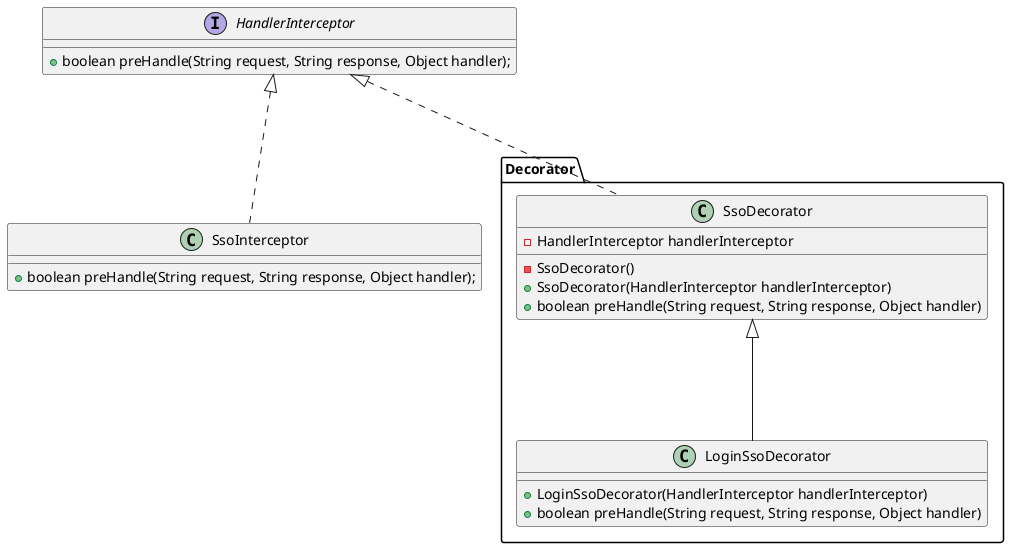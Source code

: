 @startuml
'https://plantuml.com/class-diagram

interface HandlerInterceptor {
    + boolean preHandle(String request, String response, Object handler);
}

' 原有的SSO拦截逻辑
class SsoInterceptor {
    + boolean preHandle(String request, String response, Object handler);
}
SsoInterceptor -up..|> HandlerInterceptor

package Decorator {
    class SsoDecorator {
        - HandlerInterceptor handlerInterceptor
        - SsoDecorator()
        + SsoDecorator(HandlerInterceptor handlerInterceptor)
        + boolean preHandle(String request, String response, Object handler)
    }
    SsoDecorator -up..|> HandlerInterceptor

    class LoginSsoDecorator {
        + LoginSsoDecorator(HandlerInterceptor handlerInterceptor)
        '    这里实现自己新增的逻辑
        + boolean preHandle(String request, String response, Object handler)
    }
    LoginSsoDecorator -up--|> SsoDecorator
}

@enduml